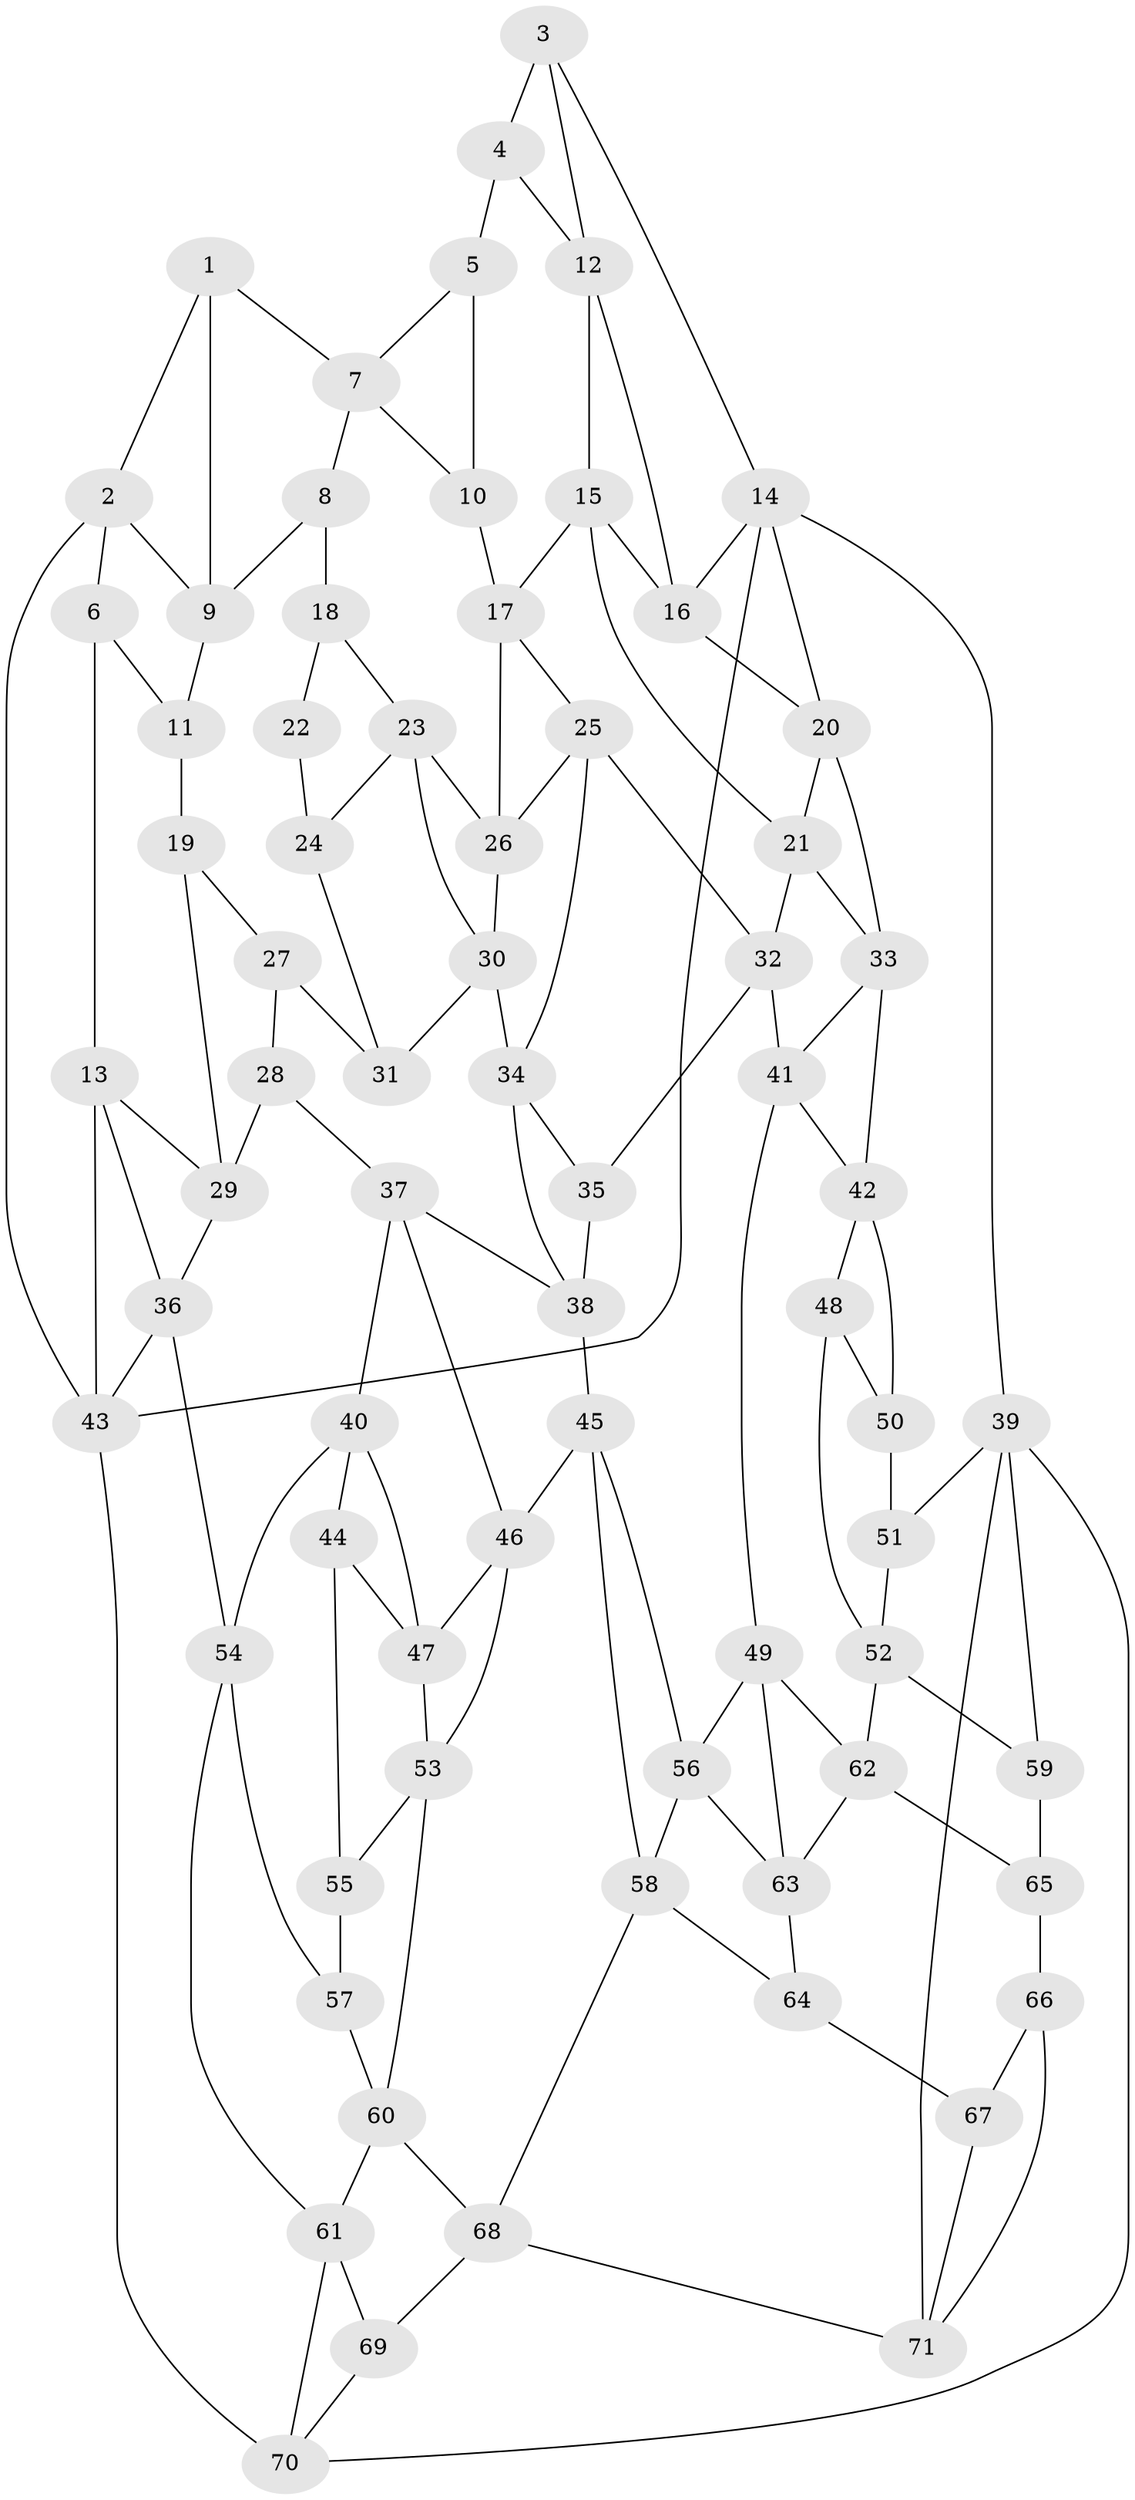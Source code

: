 // original degree distribution, {3: 0.014184397163120567, 5: 0.5106382978723404, 6: 0.22695035460992907, 4: 0.24822695035460993}
// Generated by graph-tools (version 1.1) at 2025/03/03/09/25 03:03:25]
// undirected, 71 vertices, 129 edges
graph export_dot {
graph [start="1"]
  node [color=gray90,style=filled];
  1;
  2;
  3;
  4;
  5;
  6;
  7;
  8;
  9;
  10;
  11;
  12;
  13;
  14;
  15;
  16;
  17;
  18;
  19;
  20;
  21;
  22;
  23;
  24;
  25;
  26;
  27;
  28;
  29;
  30;
  31;
  32;
  33;
  34;
  35;
  36;
  37;
  38;
  39;
  40;
  41;
  42;
  43;
  44;
  45;
  46;
  47;
  48;
  49;
  50;
  51;
  52;
  53;
  54;
  55;
  56;
  57;
  58;
  59;
  60;
  61;
  62;
  63;
  64;
  65;
  66;
  67;
  68;
  69;
  70;
  71;
  1 -- 2 [weight=1.0];
  1 -- 7 [weight=1.0];
  1 -- 9 [weight=1.0];
  2 -- 6 [weight=1.0];
  2 -- 9 [weight=1.0];
  2 -- 43 [weight=1.0];
  3 -- 4 [weight=2.0];
  3 -- 12 [weight=1.0];
  3 -- 14 [weight=1.0];
  4 -- 5 [weight=2.0];
  4 -- 12 [weight=1.0];
  5 -- 7 [weight=1.0];
  5 -- 10 [weight=1.0];
  6 -- 11 [weight=1.0];
  6 -- 13 [weight=1.0];
  7 -- 8 [weight=1.0];
  7 -- 10 [weight=1.0];
  8 -- 9 [weight=1.0];
  8 -- 18 [weight=1.0];
  9 -- 11 [weight=1.0];
  10 -- 17 [weight=1.0];
  11 -- 19 [weight=2.0];
  12 -- 15 [weight=1.0];
  12 -- 16 [weight=1.0];
  13 -- 29 [weight=1.0];
  13 -- 36 [weight=1.0];
  13 -- 43 [weight=1.0];
  14 -- 16 [weight=1.0];
  14 -- 20 [weight=1.0];
  14 -- 39 [weight=1.0];
  14 -- 43 [weight=1.0];
  15 -- 16 [weight=1.0];
  15 -- 17 [weight=1.0];
  15 -- 21 [weight=1.0];
  16 -- 20 [weight=1.0];
  17 -- 25 [weight=1.0];
  17 -- 26 [weight=1.0];
  18 -- 22 [weight=2.0];
  18 -- 23 [weight=1.0];
  19 -- 27 [weight=1.0];
  19 -- 29 [weight=1.0];
  20 -- 21 [weight=1.0];
  20 -- 33 [weight=1.0];
  21 -- 32 [weight=1.0];
  21 -- 33 [weight=1.0];
  22 -- 24 [weight=2.0];
  23 -- 24 [weight=1.0];
  23 -- 26 [weight=1.0];
  23 -- 30 [weight=1.0];
  24 -- 31 [weight=1.0];
  25 -- 26 [weight=1.0];
  25 -- 32 [weight=1.0];
  25 -- 34 [weight=1.0];
  26 -- 30 [weight=1.0];
  27 -- 28 [weight=1.0];
  27 -- 31 [weight=2.0];
  28 -- 29 [weight=1.0];
  28 -- 37 [weight=1.0];
  29 -- 36 [weight=1.0];
  30 -- 31 [weight=1.0];
  30 -- 34 [weight=1.0];
  32 -- 35 [weight=1.0];
  32 -- 41 [weight=1.0];
  33 -- 41 [weight=1.0];
  33 -- 42 [weight=1.0];
  34 -- 35 [weight=1.0];
  34 -- 38 [weight=1.0];
  35 -- 38 [weight=1.0];
  36 -- 43 [weight=1.0];
  36 -- 54 [weight=1.0];
  37 -- 38 [weight=1.0];
  37 -- 40 [weight=1.0];
  37 -- 46 [weight=1.0];
  38 -- 45 [weight=1.0];
  39 -- 51 [weight=1.0];
  39 -- 59 [weight=1.0];
  39 -- 70 [weight=1.0];
  39 -- 71 [weight=1.0];
  40 -- 44 [weight=1.0];
  40 -- 47 [weight=1.0];
  40 -- 54 [weight=1.0];
  41 -- 42 [weight=1.0];
  41 -- 49 [weight=1.0];
  42 -- 48 [weight=1.0];
  42 -- 50 [weight=1.0];
  43 -- 70 [weight=2.0];
  44 -- 47 [weight=1.0];
  44 -- 55 [weight=1.0];
  45 -- 46 [weight=1.0];
  45 -- 56 [weight=1.0];
  45 -- 58 [weight=1.0];
  46 -- 47 [weight=1.0];
  46 -- 53 [weight=1.0];
  47 -- 53 [weight=1.0];
  48 -- 50 [weight=1.0];
  48 -- 52 [weight=1.0];
  49 -- 56 [weight=1.0];
  49 -- 62 [weight=1.0];
  49 -- 63 [weight=1.0];
  50 -- 51 [weight=2.0];
  51 -- 52 [weight=1.0];
  52 -- 59 [weight=1.0];
  52 -- 62 [weight=1.0];
  53 -- 55 [weight=1.0];
  53 -- 60 [weight=1.0];
  54 -- 57 [weight=1.0];
  54 -- 61 [weight=1.0];
  55 -- 57 [weight=2.0];
  56 -- 58 [weight=1.0];
  56 -- 63 [weight=1.0];
  57 -- 60 [weight=1.0];
  58 -- 64 [weight=1.0];
  58 -- 68 [weight=1.0];
  59 -- 65 [weight=2.0];
  60 -- 61 [weight=1.0];
  60 -- 68 [weight=1.0];
  61 -- 69 [weight=1.0];
  61 -- 70 [weight=1.0];
  62 -- 63 [weight=1.0];
  62 -- 65 [weight=1.0];
  63 -- 64 [weight=1.0];
  64 -- 67 [weight=2.0];
  65 -- 66 [weight=1.0];
  66 -- 67 [weight=1.0];
  66 -- 71 [weight=1.0];
  67 -- 71 [weight=1.0];
  68 -- 69 [weight=1.0];
  68 -- 71 [weight=1.0];
  69 -- 70 [weight=1.0];
}
